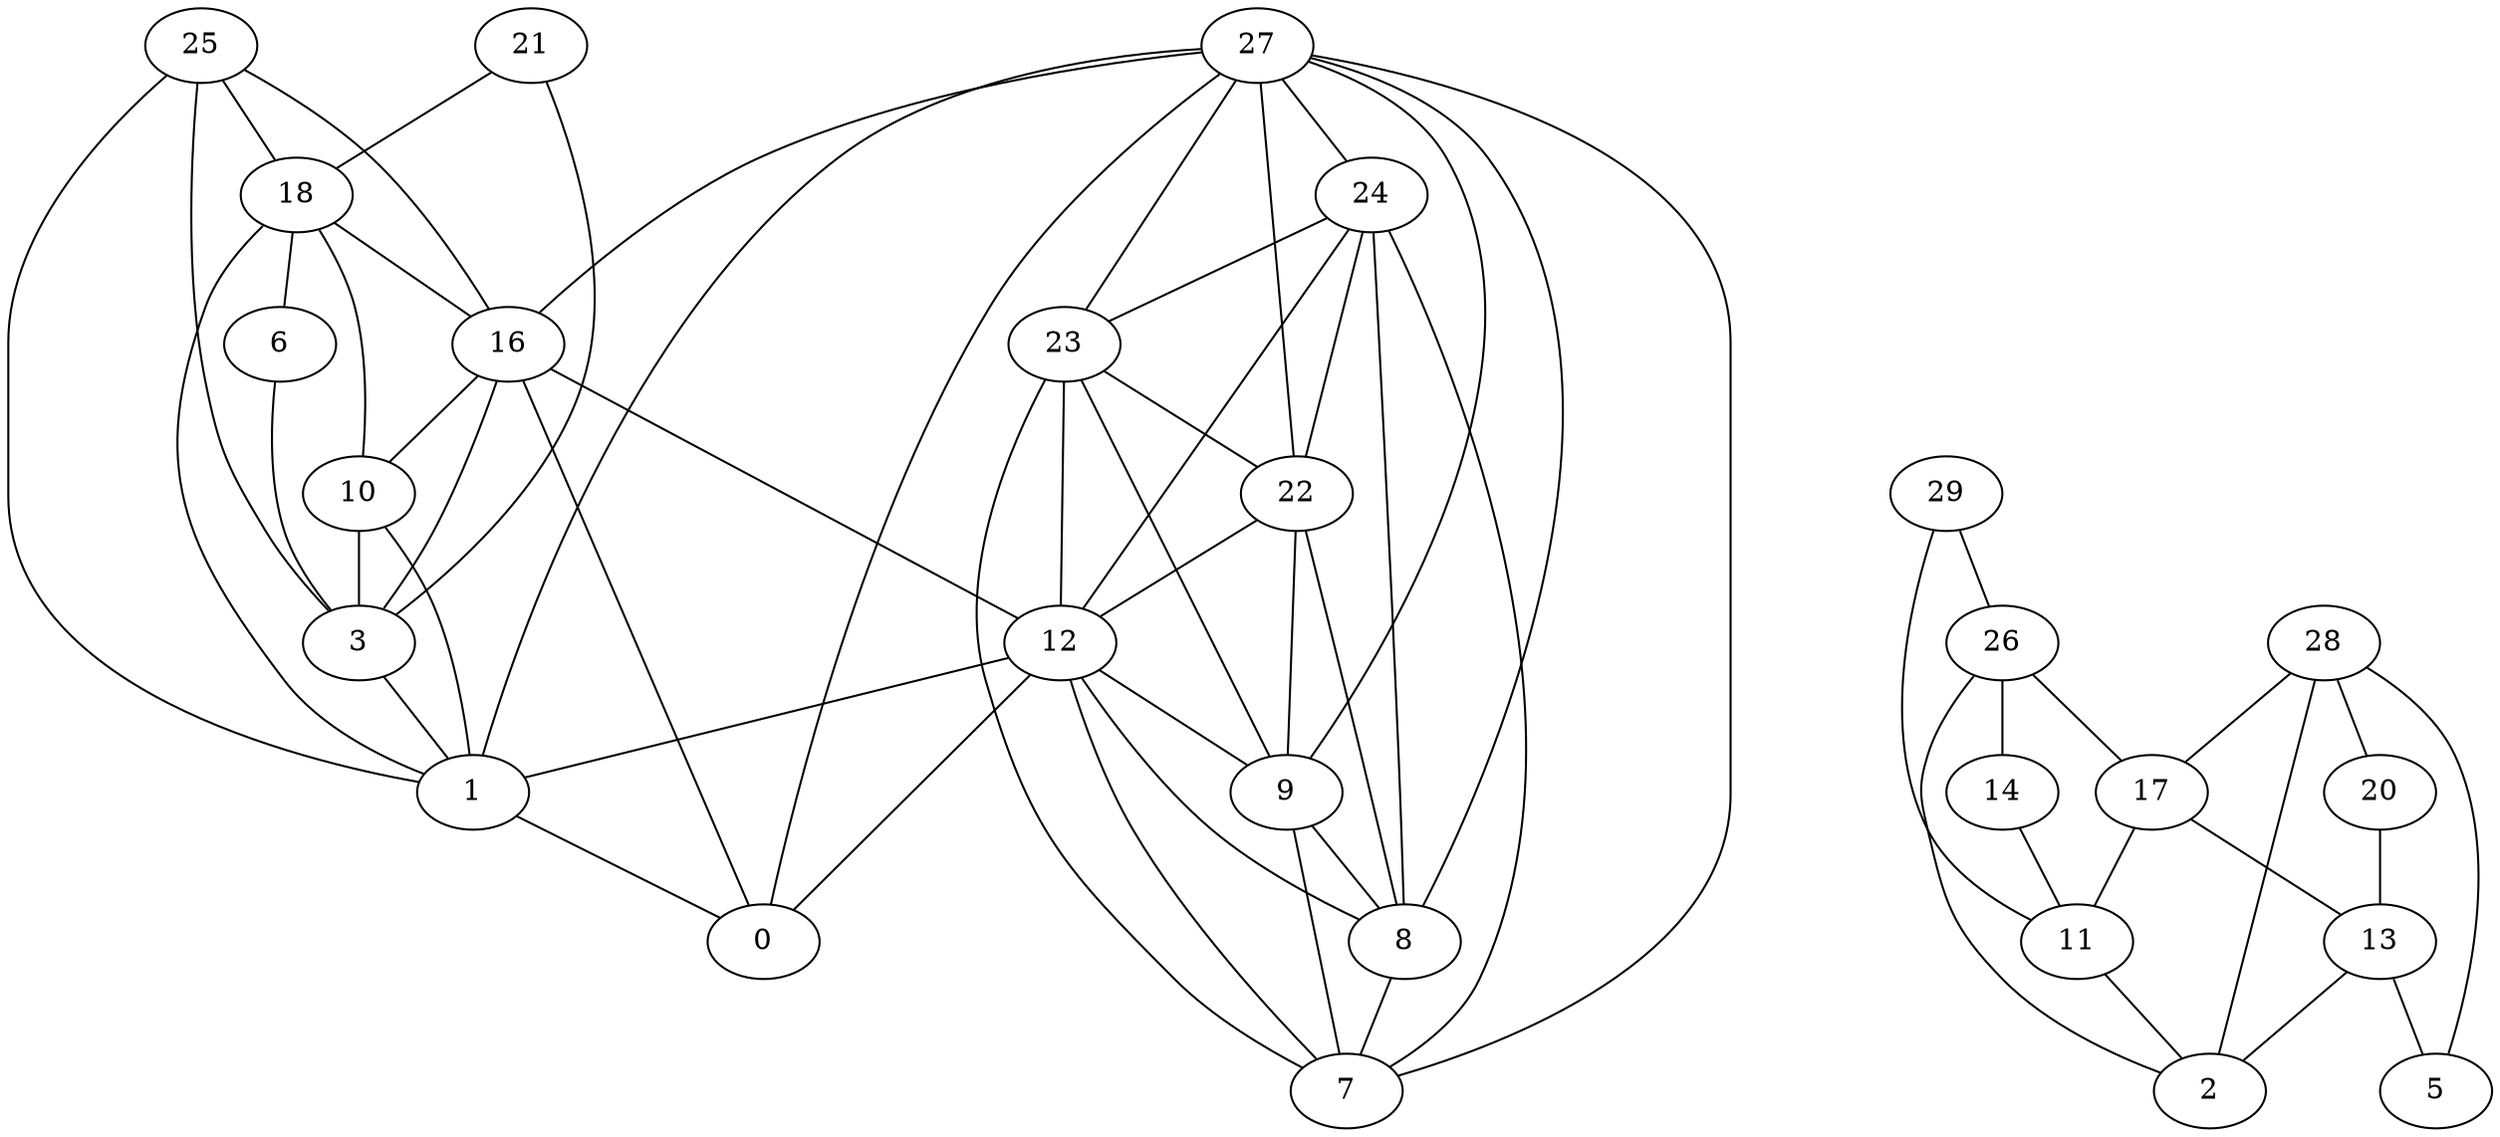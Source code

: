 digraph "sensornet-topology" {
label = "";
rankdir="BT";"0"->"1" [arrowhead = "both"] 
"0"->"12" [arrowhead = "both"] 
"0"->"16" [arrowhead = "both"] 
"0"->"27" [arrowhead = "both"] 
"1"->"3" [arrowhead = "both"] 
"1"->"10" [arrowhead = "both"] 
"1"->"12" [arrowhead = "both"] 
"1"->"18" [arrowhead = "both"] 
"1"->"25" [arrowhead = "both"] 
"1"->"27" [arrowhead = "both"] 
"2"->"11" [arrowhead = "both"] 
"2"->"13" [arrowhead = "both"] 
"2"->"26" [arrowhead = "both"] 
"2"->"28" [arrowhead = "both"] 
"3"->"6" [arrowhead = "both"] 
"3"->"10" [arrowhead = "both"] 
"3"->"16" [arrowhead = "both"] 
"3"->"21" [arrowhead = "both"] 
"3"->"25" [arrowhead = "both"] 
"5"->"13" [arrowhead = "both"] 
"5"->"28" [arrowhead = "both"] 
"6"->"18" [arrowhead = "both"] 
"7"->"8" [arrowhead = "both"] 
"7"->"9" [arrowhead = "both"] 
"7"->"12" [arrowhead = "both"] 
"7"->"23" [arrowhead = "both"] 
"7"->"24" [arrowhead = "both"] 
"7"->"27" [arrowhead = "both"] 
"8"->"9" [arrowhead = "both"] 
"8"->"12" [arrowhead = "both"] 
"8"->"22" [arrowhead = "both"] 
"8"->"24" [arrowhead = "both"] 
"8"->"27" [arrowhead = "both"] 
"9"->"12" [arrowhead = "both"] 
"9"->"22" [arrowhead = "both"] 
"9"->"23" [arrowhead = "both"] 
"9"->"27" [arrowhead = "both"] 
"10"->"16" [arrowhead = "both"] 
"10"->"18" [arrowhead = "both"] 
"11"->"14" [arrowhead = "both"] 
"11"->"17" [arrowhead = "both"] 
"11"->"29" [arrowhead = "both"] 
"12"->"16" [arrowhead = "both"] 
"12"->"22" [arrowhead = "both"] 
"12"->"23" [arrowhead = "both"] 
"12"->"24" [arrowhead = "both"] 
"13"->"17" [arrowhead = "both"] 
"13"->"20" [arrowhead = "both"] 
"14"->"26" [arrowhead = "both"] 
"16"->"18" [arrowhead = "both"] 
"16"->"25" [arrowhead = "both"] 
"16"->"27" [arrowhead = "both"] 
"17"->"26" [arrowhead = "both"] 
"17"->"28" [arrowhead = "both"] 
"18"->"21" [arrowhead = "both"] 
"18"->"25" [arrowhead = "both"] 
"20"->"28" [arrowhead = "both"] 
"22"->"23" [arrowhead = "both"] 
"22"->"24" [arrowhead = "both"] 
"22"->"27" [arrowhead = "both"] 
"23"->"24" [arrowhead = "both"] 
"23"->"27" [arrowhead = "both"] 
"24"->"27" [arrowhead = "both"] 
"26"->"29" [arrowhead = "both"] 
}